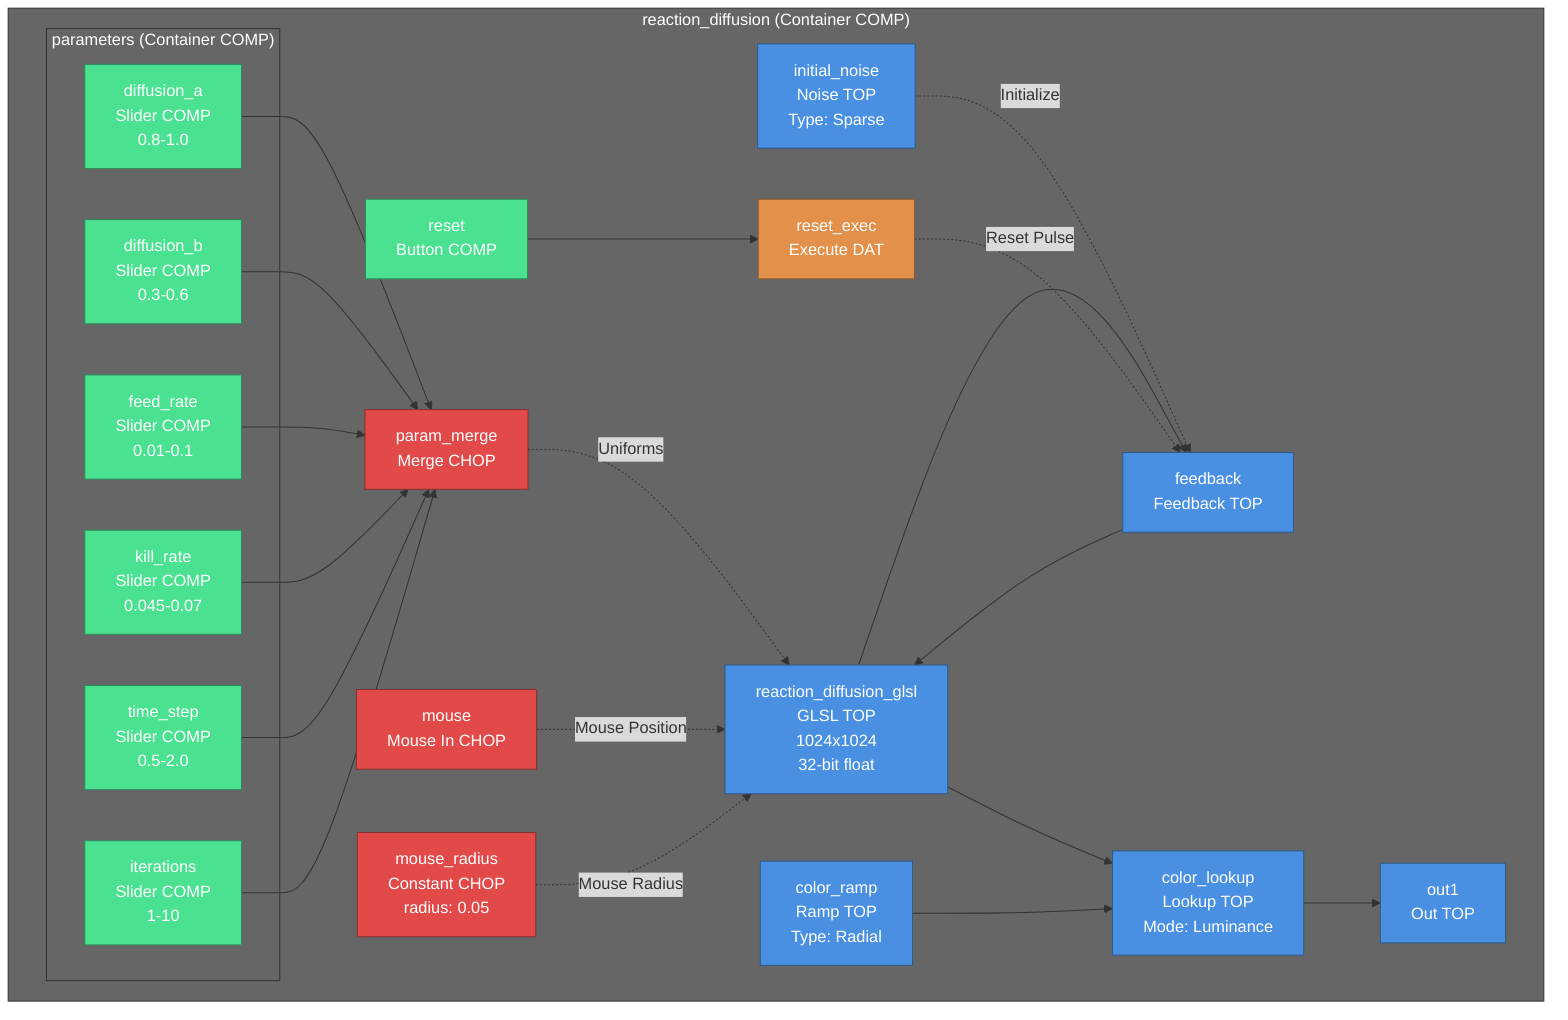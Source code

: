 graph TD
    %% Reaction-Diffusion Network Diagram
    
    subgraph container["reaction_diffusion (Container COMP)"]
        %% Initial state
        noise[initial_noise<br/>Noise TOP<br/>Type: Sparse]
        
        %% Core simulation loop
        feedback[feedback<br/>Feedback TOP]
        glsl[reaction_diffusion_glsl<br/>GLSL TOP<br/>1024x1024<br/>32-bit float]
        
        %% Parameter inputs
        mouse[mouse<br/>Mouse In CHOP]
        radius[mouse_radius<br/>Constant CHOP<br/>radius: 0.05]
        
        %% Parameter controls
        subgraph params["parameters (Container COMP)"]
            diff_a[diffusion_a<br/>Slider COMP<br/>0.8-1.0]
            diff_b[diffusion_b<br/>Slider COMP<br/>0.3-0.6]
            feed[feed_rate<br/>Slider COMP<br/>0.01-0.1]
            kill[kill_rate<br/>Slider COMP<br/>0.045-0.07]
            time[time_step<br/>Slider COMP<br/>0.5-2.0]
            iter[iterations<br/>Slider COMP<br/>1-10]
        end
        
        %% Parameter processing
        merge[param_merge<br/>Merge CHOP]
        
        %% Color mapping
        ramp[color_ramp<br/>Ramp TOP<br/>Type: Radial]
        lookup[color_lookup<br/>Lookup TOP<br/>Mode: Luminance]
        
        %% Output
        out1[out1<br/>Out TOP]
        
        %% Reset controls
        reset[reset<br/>Button COMP]
        exec[reset_exec<br/>Execute DAT]
    end
    
    %% Connections
    noise -.->|Initialize| feedback
    feedback --> glsl
    glsl --> feedback
    glsl --> lookup
    
    %% Parameter connections
    diff_a --> merge
    diff_b --> merge
    feed --> merge
    kill --> merge
    time --> merge
    iter --> merge
    
    merge -.->|Uniforms| glsl
    mouse -.->|Mouse Position| glsl
    radius -.->|Mouse Radius| glsl
    
    %% Color mapping
    ramp --> lookup
    lookup --> out1
    
    %% Reset logic
    reset --> exec
    exec -.->|Reset Pulse| feedback
    
    %% Styling
    classDef topNode fill:#4a90e2,stroke:#2e5c8a,color:#fff
    classDef chopNode fill:#e24a4a,stroke:#8a2e2e,color:#fff
    classDef compNode fill:#4ae290,stroke:#2e8a5c,color:#fff
    classDef datNode fill:#e2904a,stroke:#8a5c2e,color:#fff
    classDef containerNode fill:#666,stroke:#333,color:#fff
    
    class noise,feedback,glsl,ramp,lookup,out1 topNode
    class mouse,radius,merge chopNode
    class diff_a,diff_b,feed,kill,time,iter,reset compNode
    class exec datNode
    class container,params containerNode